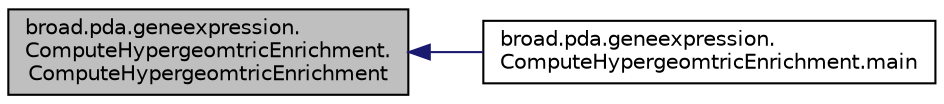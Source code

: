 digraph "broad.pda.geneexpression.ComputeHypergeomtricEnrichment.ComputeHypergeomtricEnrichment"
{
  edge [fontname="Helvetica",fontsize="10",labelfontname="Helvetica",labelfontsize="10"];
  node [fontname="Helvetica",fontsize="10",shape=record];
  rankdir="LR";
  Node1 [label="broad.pda.geneexpression.\lComputeHypergeomtricEnrichment.\lComputeHypergeomtricEnrichment",height=0.2,width=0.4,color="black", fillcolor="grey75", style="filled" fontcolor="black"];
  Node1 -> Node2 [dir="back",color="midnightblue",fontsize="10",style="solid",fontname="Helvetica"];
  Node2 [label="broad.pda.geneexpression.\lComputeHypergeomtricEnrichment.main",height=0.2,width=0.4,color="black", fillcolor="white", style="filled",URL="$classbroad_1_1pda_1_1geneexpression_1_1_compute_hypergeomtric_enrichment.html#a8ce5ecf302efdf1804f8a34110b041bd"];
}
